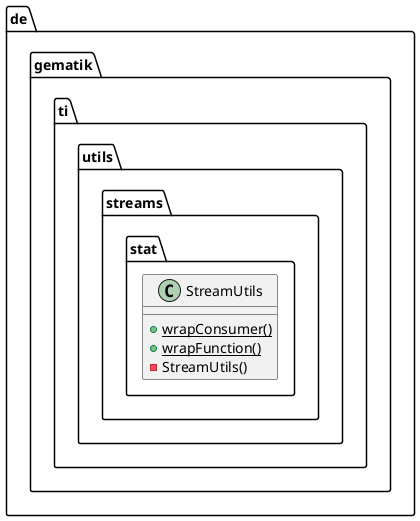 @startuml



  namespace de.gematik.ti.utils.streams {
    namespace stat {
      class de.gematik.ti.utils.streams.stat.StreamUtils {
          {static} + wrapConsumer()
          {static} + wrapFunction()
          - StreamUtils()
      }
    }
  }
  










@enduml
